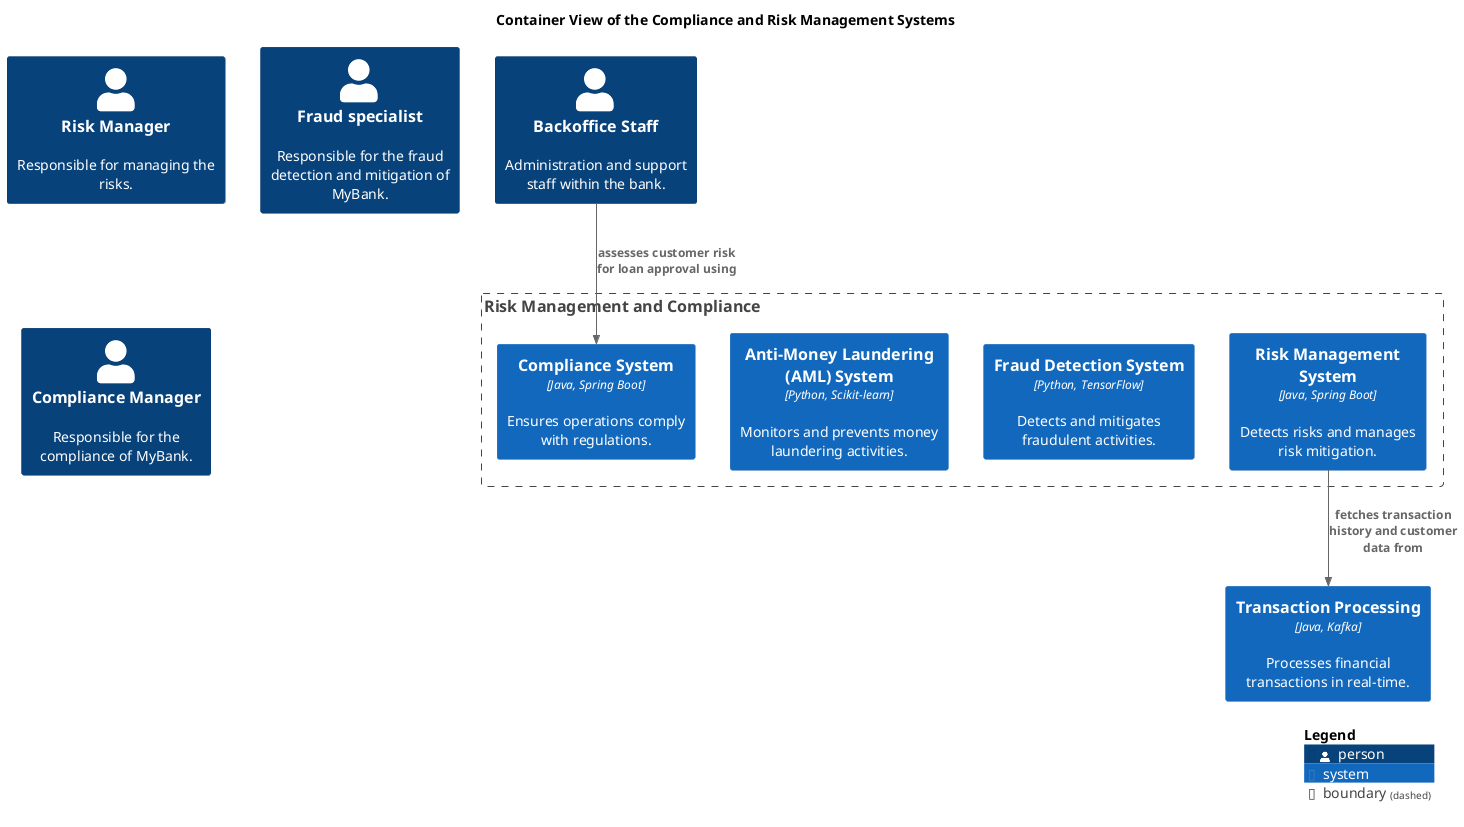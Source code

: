 @startuml container-view
!include <C4/C4_Container.puml>
!include <awslib14/AWSCommon>
!include <awslib14/AWSC4Integration>
!include <azure/AzureCommon>
!include <azure/AzureC4Integration>
!include <tupadr3/common>


LAYOUT_TOP_DOWN()




title Container View of the Compliance and Risk Management Systems
Person(mybank_compliance_riskManager, "Risk Manager", $descr="Responsible for managing the risks.")
Boundary(mybank_compliance_contextBoundary, "Risk Management and Compliance") {
  System(mybank_compliance_riskManagementSystem, "Risk Management System", $descr="Detects risks and manages risk mitigation.", $type="Java, Spring Boot")
  System(mybank_compliance_fraudDetectionSystem, "Fraud Detection System", $descr="Detects and mitigates fraudulent activities.", $type="Python, TensorFlow")
  System(mybank_compliance_amlSystem, "Anti-Money Laundering (AML) System", $descr="Monitors and prevents money laundering activities.", $type="Python, Scikit-learn")
  System(mybank_compliance_complianceSystem, "Compliance System", $descr="Ensures operations comply with regulations.", $type="Java, Spring Boot")
}
Person(mybank_compliance_fraudSpecialist, "Fraud specialist", $descr="Responsible for the fraud detection and mitigation of MyBank.")
Person(mybank_compliance_complianceManager, "Compliance Manager", $descr="Responsible for the compliance of MyBank.")
Person(mybank_coreBanking_backofficeStaff, "Backoffice Staff", $descr="Administration and support staff within the bank.")
System(mybank_coreBanking_transactionProcessingSystem, "Transaction Processing", $descr="Processes financial transactions in real-time.", $type="Java, Kafka")
Rel(mybank_coreBanking_backofficeStaff, mybank_compliance_complianceSystem, "assesses customer risk for loan approval using")
Rel(mybank_compliance_riskManagementSystem, mybank_coreBanking_transactionProcessingSystem, "fetches transaction history and customer data from")
SHOW_LEGEND()
@enduml
